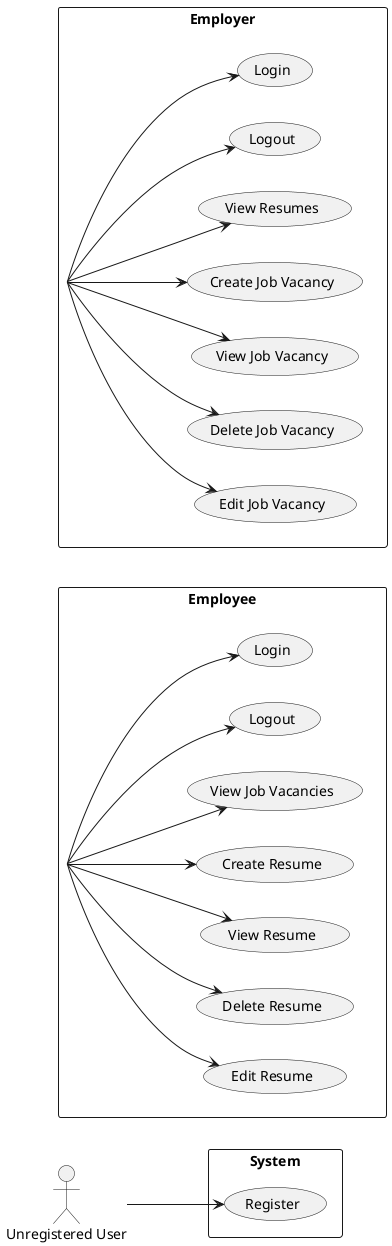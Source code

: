 @startuml Use Case Diagram

left to right direction

actor "Unregistered User" as UnregisteredUser
actor Employee as "Employee"
actor Employer as "Employer"

rectangle "System" {
  usecase "Register" as Register
}

rectangle "Employee" {
  usecase "Login" as LoginEmployee
  usecase "Logout" as LogoutEmployee
  usecase "View Job Vacancies" as ViewJobVacancies
  usecase "Create Resume" as CreateResume
  usecase "View Resume" as ViewResume
  usecase "Delete Resume" as DeleteResume
  usecase "Edit Resume" as EditResume
}

rectangle "Employer" {
  usecase "Login" as LoginEmployer
  usecase "Logout" as LogoutEmployer
  usecase "View Resumes" as ViewResumes
  usecase "Create Job Vacancy" as CreateJobVacancy
  usecase "View Job Vacancy" as ViewJobVacancy
  usecase "Delete Job Vacancy" as DeleteJobVacancy
  usecase "Edit Job Vacancy" as EditJobVacancy
}

UnregisteredUser --> Register

Employee --> LoginEmployee
Employee --> LogoutEmployee
Employee --> ViewJobVacancies
Employee --> CreateResume
Employee --> ViewResume
Employee --> DeleteResume
Employee --> EditResume

Employer --> LoginEmployer
Employer --> LogoutEmployer
Employer --> ViewResumes
Employer --> CreateJobVacancy
Employer --> ViewJobVacancy
Employer --> DeleteJobVacancy
Employer --> EditJobVacancy

@enduml